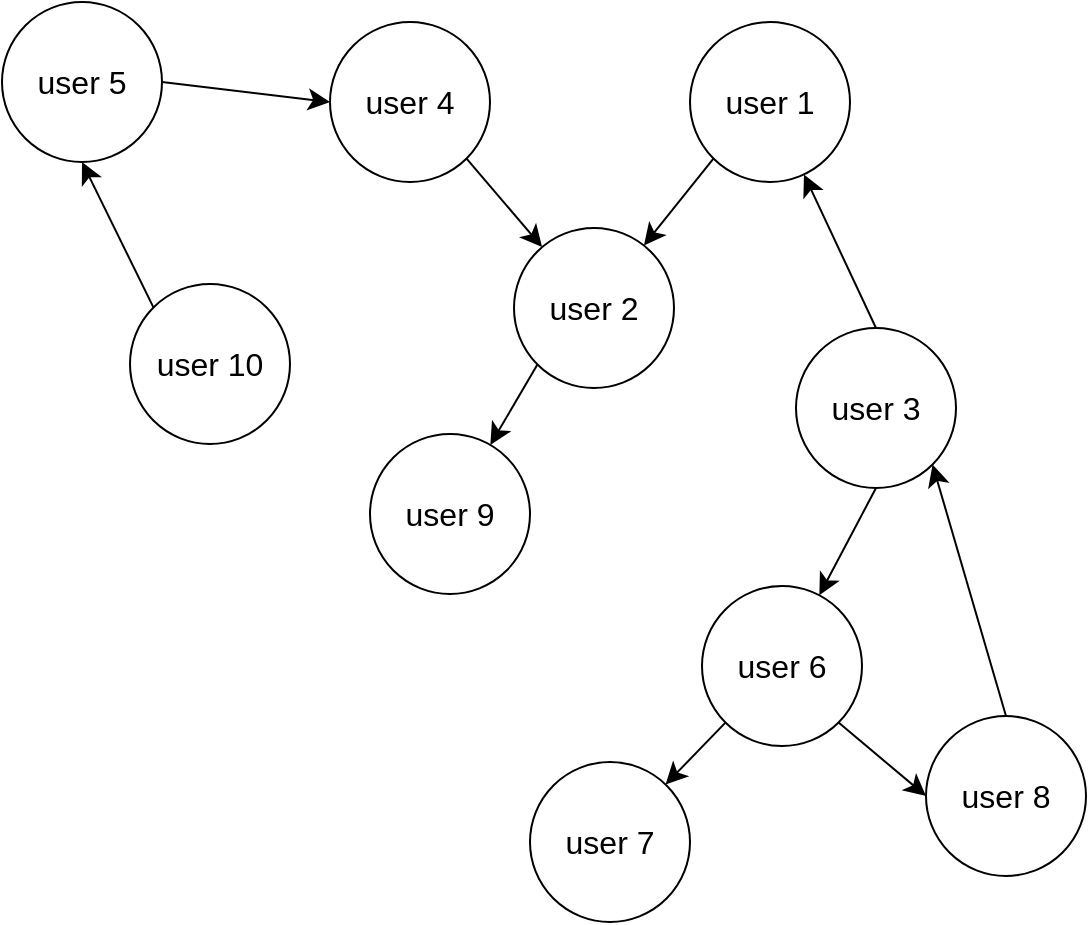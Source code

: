 <mxfile version="24.3.1" type="google" pages="3">
  <diagram name="Friendships" id="hgzb1L47BnvPmC0BO0nF">
    <mxGraphModel dx="962" dy="1630" grid="0" gridSize="10" guides="1" tooltips="1" connect="1" arrows="1" fold="1" page="0" pageScale="1" pageWidth="827" pageHeight="1169" math="0" shadow="0">
      <root>
        <mxCell id="0" />
        <mxCell id="1" parent="0" />
        <mxCell id="0TQG4CnRq-OOhmtkuFAe-11" style="edgeStyle=none;curved=1;rounded=0;orthogonalLoop=1;jettySize=auto;html=1;exitX=0;exitY=1;exitDx=0;exitDy=0;fontSize=12;startSize=8;endSize=8;" edge="1" parent="1" source="0TQG4CnRq-OOhmtkuFAe-1" target="0TQG4CnRq-OOhmtkuFAe-2">
          <mxGeometry relative="1" as="geometry" />
        </mxCell>
        <mxCell id="0TQG4CnRq-OOhmtkuFAe-1" value="&lt;font style=&quot;font-size: 16px;&quot;&gt;user 1&lt;/font&gt;" style="ellipse;whiteSpace=wrap;html=1;aspect=fixed;" vertex="1" parent="1">
          <mxGeometry x="84" y="-8" width="80" height="80" as="geometry" />
        </mxCell>
        <mxCell id="0TQG4CnRq-OOhmtkuFAe-13" style="edgeStyle=none;curved=1;rounded=0;orthogonalLoop=1;jettySize=auto;html=1;exitX=0;exitY=1;exitDx=0;exitDy=0;fontSize=12;startSize=8;endSize=8;" edge="1" parent="1" source="0TQG4CnRq-OOhmtkuFAe-2" target="0TQG4CnRq-OOhmtkuFAe-9">
          <mxGeometry relative="1" as="geometry" />
        </mxCell>
        <mxCell id="0TQG4CnRq-OOhmtkuFAe-2" value="&lt;font style=&quot;font-size: 16px;&quot;&gt;user 2&lt;/font&gt;" style="ellipse;whiteSpace=wrap;html=1;aspect=fixed;" vertex="1" parent="1">
          <mxGeometry x="-4" y="95" width="80" height="80" as="geometry" />
        </mxCell>
        <mxCell id="0TQG4CnRq-OOhmtkuFAe-14" style="edgeStyle=none;curved=1;rounded=0;orthogonalLoop=1;jettySize=auto;html=1;exitX=0.5;exitY=0;exitDx=0;exitDy=0;fontSize=12;startSize=8;endSize=8;" edge="1" parent="1" source="0TQG4CnRq-OOhmtkuFAe-3" target="0TQG4CnRq-OOhmtkuFAe-1">
          <mxGeometry relative="1" as="geometry" />
        </mxCell>
        <mxCell id="0TQG4CnRq-OOhmtkuFAe-15" style="edgeStyle=none;curved=1;rounded=0;orthogonalLoop=1;jettySize=auto;html=1;exitX=0.5;exitY=1;exitDx=0;exitDy=0;fontSize=12;startSize=8;endSize=8;" edge="1" parent="1" source="0TQG4CnRq-OOhmtkuFAe-3" target="0TQG4CnRq-OOhmtkuFAe-6">
          <mxGeometry relative="1" as="geometry" />
        </mxCell>
        <mxCell id="0TQG4CnRq-OOhmtkuFAe-3" value="&lt;font style=&quot;font-size: 16px;&quot;&gt;user 3&lt;/font&gt;" style="ellipse;whiteSpace=wrap;html=1;aspect=fixed;" vertex="1" parent="1">
          <mxGeometry x="137" y="145" width="80" height="80" as="geometry" />
        </mxCell>
        <mxCell id="0TQG4CnRq-OOhmtkuFAe-16" style="edgeStyle=none;curved=1;rounded=0;orthogonalLoop=1;jettySize=auto;html=1;exitX=1;exitY=1;exitDx=0;exitDy=0;fontSize=12;startSize=8;endSize=8;" edge="1" parent="1" source="0TQG4CnRq-OOhmtkuFAe-4" target="0TQG4CnRq-OOhmtkuFAe-2">
          <mxGeometry relative="1" as="geometry" />
        </mxCell>
        <mxCell id="0TQG4CnRq-OOhmtkuFAe-4" value="&lt;font style=&quot;font-size: 16px;&quot;&gt;user 4&lt;/font&gt;" style="ellipse;whiteSpace=wrap;html=1;aspect=fixed;" vertex="1" parent="1">
          <mxGeometry x="-96" y="-8" width="80" height="80" as="geometry" />
        </mxCell>
        <mxCell id="0TQG4CnRq-OOhmtkuFAe-17" style="edgeStyle=none;curved=1;rounded=0;orthogonalLoop=1;jettySize=auto;html=1;exitX=1;exitY=0.5;exitDx=0;exitDy=0;entryX=0;entryY=0.5;entryDx=0;entryDy=0;fontSize=12;startSize=8;endSize=8;" edge="1" parent="1" source="0TQG4CnRq-OOhmtkuFAe-5" target="0TQG4CnRq-OOhmtkuFAe-4">
          <mxGeometry relative="1" as="geometry" />
        </mxCell>
        <mxCell id="0TQG4CnRq-OOhmtkuFAe-5" value="&lt;font style=&quot;font-size: 16px;&quot;&gt;user 5&lt;/font&gt;" style="ellipse;whiteSpace=wrap;html=1;aspect=fixed;" vertex="1" parent="1">
          <mxGeometry x="-260" y="-18" width="80" height="80" as="geometry" />
        </mxCell>
        <mxCell id="0TQG4CnRq-OOhmtkuFAe-18" style="edgeStyle=none;curved=1;rounded=0;orthogonalLoop=1;jettySize=auto;html=1;exitX=0;exitY=1;exitDx=0;exitDy=0;fontSize=12;startSize=8;endSize=8;" edge="1" parent="1" source="0TQG4CnRq-OOhmtkuFAe-6" target="0TQG4CnRq-OOhmtkuFAe-7">
          <mxGeometry relative="1" as="geometry" />
        </mxCell>
        <mxCell id="0TQG4CnRq-OOhmtkuFAe-19" style="edgeStyle=none;curved=1;rounded=0;orthogonalLoop=1;jettySize=auto;html=1;exitX=1;exitY=1;exitDx=0;exitDy=0;entryX=0;entryY=0.5;entryDx=0;entryDy=0;fontSize=12;startSize=8;endSize=8;" edge="1" parent="1" source="0TQG4CnRq-OOhmtkuFAe-6" target="0TQG4CnRq-OOhmtkuFAe-8">
          <mxGeometry relative="1" as="geometry" />
        </mxCell>
        <mxCell id="0TQG4CnRq-OOhmtkuFAe-6" value="&lt;font style=&quot;font-size: 16px;&quot;&gt;user 6&lt;/font&gt;" style="ellipse;whiteSpace=wrap;html=1;aspect=fixed;" vertex="1" parent="1">
          <mxGeometry x="90" y="274" width="80" height="80" as="geometry" />
        </mxCell>
        <mxCell id="0TQG4CnRq-OOhmtkuFAe-7" value="&lt;font style=&quot;font-size: 16px;&quot;&gt;user 7&lt;/font&gt;" style="ellipse;whiteSpace=wrap;html=1;aspect=fixed;" vertex="1" parent="1">
          <mxGeometry x="4" y="362" width="80" height="80" as="geometry" />
        </mxCell>
        <mxCell id="0TQG4CnRq-OOhmtkuFAe-20" style="edgeStyle=none;curved=1;rounded=0;orthogonalLoop=1;jettySize=auto;html=1;exitX=0.5;exitY=0;exitDx=0;exitDy=0;entryX=1;entryY=1;entryDx=0;entryDy=0;fontSize=12;startSize=8;endSize=8;" edge="1" parent="1" source="0TQG4CnRq-OOhmtkuFAe-8" target="0TQG4CnRq-OOhmtkuFAe-3">
          <mxGeometry relative="1" as="geometry" />
        </mxCell>
        <mxCell id="0TQG4CnRq-OOhmtkuFAe-8" value="&lt;font style=&quot;font-size: 16px;&quot;&gt;user 8&lt;/font&gt;" style="ellipse;whiteSpace=wrap;html=1;aspect=fixed;" vertex="1" parent="1">
          <mxGeometry x="202" y="339" width="80" height="80" as="geometry" />
        </mxCell>
        <mxCell id="0TQG4CnRq-OOhmtkuFAe-9" value="&lt;font style=&quot;font-size: 16px;&quot;&gt;user 9&lt;/font&gt;" style="ellipse;whiteSpace=wrap;html=1;aspect=fixed;" vertex="1" parent="1">
          <mxGeometry x="-76" y="198" width="80" height="80" as="geometry" />
        </mxCell>
        <mxCell id="0TQG4CnRq-OOhmtkuFAe-12" style="edgeStyle=none;curved=1;rounded=0;orthogonalLoop=1;jettySize=auto;html=1;exitX=0;exitY=0;exitDx=0;exitDy=0;entryX=0.5;entryY=1;entryDx=0;entryDy=0;fontSize=12;startSize=8;endSize=8;" edge="1" parent="1" source="0TQG4CnRq-OOhmtkuFAe-10" target="0TQG4CnRq-OOhmtkuFAe-5">
          <mxGeometry relative="1" as="geometry" />
        </mxCell>
        <mxCell id="0TQG4CnRq-OOhmtkuFAe-10" value="&lt;font style=&quot;font-size: 16px;&quot;&gt;user 10&lt;/font&gt;" style="ellipse;whiteSpace=wrap;html=1;aspect=fixed;" vertex="1" parent="1">
          <mxGeometry x="-196" y="123" width="80" height="80" as="geometry" />
        </mxCell>
      </root>
    </mxGraphModel>
  </diagram>
  <diagram id="7f8wFx9pqjPdwVJnemrN" name="PostPublishes">
    <mxGraphModel dx="2800" dy="1138" grid="0" gridSize="10" guides="1" tooltips="1" connect="1" arrows="1" fold="1" page="0" pageScale="1" pageWidth="827" pageHeight="1169" math="0" shadow="0">
      <root>
        <mxCell id="0" />
        <mxCell id="1" parent="0" />
        <mxCell id="ptF2EqPsggVy_UE8Fy4T-2" value="&lt;font style=&quot;font-size: 16px;&quot;&gt;user 1&lt;/font&gt;" style="ellipse;whiteSpace=wrap;html=1;aspect=fixed;" vertex="1" parent="1">
          <mxGeometry x="-642" y="516" width="80" height="80" as="geometry" />
        </mxCell>
        <mxCell id="ptF2EqPsggVy_UE8Fy4T-4" value="&lt;font style=&quot;font-size: 16px;&quot;&gt;user 2&lt;/font&gt;" style="ellipse;whiteSpace=wrap;html=1;aspect=fixed;" vertex="1" parent="1">
          <mxGeometry x="-1049" y="527" width="80" height="80" as="geometry" />
        </mxCell>
        <mxCell id="ptF2EqPsggVy_UE8Fy4T-7" value="&lt;font style=&quot;font-size: 16px;&quot;&gt;user 3&lt;/font&gt;" style="ellipse;whiteSpace=wrap;html=1;aspect=fixed;" vertex="1" parent="1">
          <mxGeometry x="-301" y="527" width="80" height="80" as="geometry" />
        </mxCell>
        <mxCell id="ptF2EqPsggVy_UE8Fy4T-9" value="&lt;font style=&quot;font-size: 16px;&quot;&gt;user 4&lt;/font&gt;" style="ellipse;whiteSpace=wrap;html=1;aspect=fixed;" vertex="1" parent="1">
          <mxGeometry x="-92" y="531" width="80" height="80" as="geometry" />
        </mxCell>
        <mxCell id="ptF2EqPsggVy_UE8Fy4T-18" value="&lt;font style=&quot;font-size: 16px;&quot;&gt;user 9&lt;/font&gt;" style="ellipse;whiteSpace=wrap;html=1;aspect=fixed;" vertex="1" parent="1">
          <mxGeometry x="-829" y="516" width="80" height="80" as="geometry" />
        </mxCell>
        <mxCell id="ptF2EqPsggVy_UE8Fy4T-32" style="edgeStyle=none;curved=1;rounded=0;orthogonalLoop=1;jettySize=auto;html=1;exitX=0.5;exitY=0;exitDx=0;exitDy=0;entryX=0;entryY=1;entryDx=0;entryDy=0;fontSize=12;startSize=8;endSize=8;" edge="1" parent="1" source="ptF2EqPsggVy_UE8Fy4T-21" target="ptF2EqPsggVy_UE8Fy4T-2">
          <mxGeometry relative="1" as="geometry" />
        </mxCell>
        <mxCell id="ptF2EqPsggVy_UE8Fy4T-41" style="edgeStyle=none;curved=1;rounded=0;orthogonalLoop=1;jettySize=auto;html=1;exitX=0.5;exitY=0;exitDx=0;exitDy=0;fontSize=12;startSize=8;endSize=8;" edge="1" parent="1" source="ptF2EqPsggVy_UE8Fy4T-21" target="ptF2EqPsggVy_UE8Fy4T-18">
          <mxGeometry relative="1" as="geometry" />
        </mxCell>
        <mxCell id="ptF2EqPsggVy_UE8Fy4T-21" value="&lt;font style=&quot;font-size: 16px;&quot;&gt;post 1&lt;/font&gt;" style="whiteSpace=wrap;html=1;aspect=fixed;" vertex="1" parent="1">
          <mxGeometry x="-756" y="667" width="80" height="80" as="geometry" />
        </mxCell>
        <mxCell id="ptF2EqPsggVy_UE8Fy4T-36" style="edgeStyle=none;curved=1;rounded=0;orthogonalLoop=1;jettySize=auto;html=1;exitX=0.5;exitY=0;exitDx=0;exitDy=0;entryX=0.5;entryY=1;entryDx=0;entryDy=0;fontSize=12;startSize=8;endSize=8;" edge="1" parent="1" source="ptF2EqPsggVy_UE8Fy4T-22" target="ptF2EqPsggVy_UE8Fy4T-4">
          <mxGeometry relative="1" as="geometry" />
        </mxCell>
        <mxCell id="ptF2EqPsggVy_UE8Fy4T-22" value="&lt;font style=&quot;font-size: 16px;&quot;&gt;post 2&lt;/font&gt;" style="whiteSpace=wrap;html=1;aspect=fixed;" vertex="1" parent="1">
          <mxGeometry x="-1049" y="674" width="80" height="80" as="geometry" />
        </mxCell>
        <mxCell id="ptF2EqPsggVy_UE8Fy4T-37" style="edgeStyle=none;curved=1;rounded=0;orthogonalLoop=1;jettySize=auto;html=1;exitX=0.5;exitY=0;exitDx=0;exitDy=0;entryX=0;entryY=1;entryDx=0;entryDy=0;fontSize=12;startSize=8;endSize=8;" edge="1" parent="1" source="ptF2EqPsggVy_UE8Fy4T-23" target="ptF2EqPsggVy_UE8Fy4T-7">
          <mxGeometry relative="1" as="geometry" />
        </mxCell>
        <mxCell id="ptF2EqPsggVy_UE8Fy4T-23" value="&lt;font style=&quot;font-size: 16px;&quot;&gt;post 3&lt;/font&gt;" style="whiteSpace=wrap;html=1;aspect=fixed;" vertex="1" parent="1">
          <mxGeometry x="-374" y="667" width="80" height="80" as="geometry" />
        </mxCell>
        <mxCell id="ptF2EqPsggVy_UE8Fy4T-38" style="edgeStyle=none;curved=1;rounded=0;orthogonalLoop=1;jettySize=auto;html=1;exitX=0.5;exitY=0;exitDx=0;exitDy=0;entryX=1;entryY=1;entryDx=0;entryDy=0;fontSize=12;startSize=8;endSize=8;" edge="1" parent="1" source="ptF2EqPsggVy_UE8Fy4T-24" target="ptF2EqPsggVy_UE8Fy4T-7">
          <mxGeometry relative="1" as="geometry" />
        </mxCell>
        <mxCell id="ptF2EqPsggVy_UE8Fy4T-24" value="&lt;font style=&quot;font-size: 16px;&quot;&gt;post 4&lt;/font&gt;" style="whiteSpace=wrap;html=1;aspect=fixed;" vertex="1" parent="1">
          <mxGeometry x="-240" y="667" width="80" height="80" as="geometry" />
        </mxCell>
        <mxCell id="ptF2EqPsggVy_UE8Fy4T-33" style="edgeStyle=none;curved=1;rounded=0;orthogonalLoop=1;jettySize=auto;html=1;exitX=0.5;exitY=0;exitDx=0;exitDy=0;entryX=0.5;entryY=1;entryDx=0;entryDy=0;fontSize=12;startSize=8;endSize=8;" edge="1" parent="1" source="ptF2EqPsggVy_UE8Fy4T-25" target="ptF2EqPsggVy_UE8Fy4T-2">
          <mxGeometry relative="1" as="geometry" />
        </mxCell>
        <mxCell id="ptF2EqPsggVy_UE8Fy4T-25" value="&lt;font style=&quot;font-size: 16px;&quot;&gt;post 5&lt;/font&gt;" style="whiteSpace=wrap;html=1;aspect=fixed;" vertex="1" parent="1">
          <mxGeometry x="-642" y="667" width="80" height="80" as="geometry" />
        </mxCell>
        <mxCell id="ptF2EqPsggVy_UE8Fy4T-39" style="edgeStyle=none;curved=1;rounded=0;orthogonalLoop=1;jettySize=auto;html=1;exitX=0.5;exitY=0;exitDx=0;exitDy=0;entryX=0.5;entryY=1;entryDx=0;entryDy=0;fontSize=12;startSize=8;endSize=8;" edge="1" parent="1" source="ptF2EqPsggVy_UE8Fy4T-26" target="ptF2EqPsggVy_UE8Fy4T-9">
          <mxGeometry relative="1" as="geometry" />
        </mxCell>
        <mxCell id="ptF2EqPsggVy_UE8Fy4T-26" value="&lt;font style=&quot;font-size: 16px;&quot;&gt;post 6&lt;/font&gt;" style="whiteSpace=wrap;html=1;aspect=fixed;" vertex="1" parent="1">
          <mxGeometry x="-92" y="663" width="80" height="80" as="geometry" />
        </mxCell>
        <mxCell id="ptF2EqPsggVy_UE8Fy4T-40" style="edgeStyle=none;curved=1;rounded=0;orthogonalLoop=1;jettySize=auto;html=1;exitX=0.5;exitY=0;exitDx=0;exitDy=0;fontSize=12;startSize=8;endSize=8;" edge="1" parent="1" source="ptF2EqPsggVy_UE8Fy4T-27" target="ptF2EqPsggVy_UE8Fy4T-9">
          <mxGeometry relative="1" as="geometry" />
        </mxCell>
        <mxCell id="ptF2EqPsggVy_UE8Fy4T-27" value="&lt;font style=&quot;font-size: 16px;&quot;&gt;post 7&lt;/font&gt;" style="whiteSpace=wrap;html=1;aspect=fixed;" vertex="1" parent="1">
          <mxGeometry x="49" y="663" width="80" height="80" as="geometry" />
        </mxCell>
        <mxCell id="ptF2EqPsggVy_UE8Fy4T-35" style="edgeStyle=none;curved=1;rounded=0;orthogonalLoop=1;jettySize=auto;html=1;exitX=0.5;exitY=0;exitDx=0;exitDy=0;entryX=1;entryY=1;entryDx=0;entryDy=0;fontSize=12;startSize=8;endSize=8;" edge="1" parent="1" source="ptF2EqPsggVy_UE8Fy4T-28" target="ptF2EqPsggVy_UE8Fy4T-2">
          <mxGeometry relative="1" as="geometry" />
        </mxCell>
        <mxCell id="ptF2EqPsggVy_UE8Fy4T-28" value="&lt;font style=&quot;font-size: 16px;&quot;&gt;post 8&lt;/font&gt;" style="whiteSpace=wrap;html=1;aspect=fixed;" vertex="1" parent="1">
          <mxGeometry x="-522" y="667" width="80" height="80" as="geometry" />
        </mxCell>
        <mxCell id="ptF2EqPsggVy_UE8Fy4T-42" style="edgeStyle=none;curved=1;rounded=0;orthogonalLoop=1;jettySize=auto;html=1;exitX=0.5;exitY=0;exitDx=0;exitDy=0;entryX=1;entryY=0.5;entryDx=0;entryDy=0;fontSize=12;startSize=8;endSize=8;" edge="1" parent="1" source="ptF2EqPsggVy_UE8Fy4T-29" target="ptF2EqPsggVy_UE8Fy4T-9">
          <mxGeometry relative="1" as="geometry" />
        </mxCell>
        <mxCell id="ptF2EqPsggVy_UE8Fy4T-29" value="&lt;font style=&quot;font-size: 16px;&quot;&gt;post 9&lt;/font&gt;" style="whiteSpace=wrap;html=1;aspect=fixed;" vertex="1" parent="1">
          <mxGeometry x="188" y="663" width="80" height="80" as="geometry" />
        </mxCell>
        <mxCell id="ptF2EqPsggVy_UE8Fy4T-43" style="edgeStyle=none;curved=1;rounded=0;orthogonalLoop=1;jettySize=auto;html=1;exitX=0.5;exitY=0;exitDx=0;exitDy=0;fontSize=12;startSize=8;endSize=8;" edge="1" parent="1" source="ptF2EqPsggVy_UE8Fy4T-30" target="ptF2EqPsggVy_UE8Fy4T-18">
          <mxGeometry relative="1" as="geometry" />
        </mxCell>
        <mxCell id="ptF2EqPsggVy_UE8Fy4T-30" value="&lt;font style=&quot;font-size: 16px;&quot;&gt;post 10&lt;/font&gt;" style="whiteSpace=wrap;html=1;aspect=fixed;" vertex="1" parent="1">
          <mxGeometry x="-912" y="667" width="80" height="80" as="geometry" />
        </mxCell>
      </root>
    </mxGraphModel>
  </diagram>
  <diagram id="OzGHfEMCpmYitoxUHFVc" name="Subscriptions">
    <mxGraphModel dx="3938" dy="830" grid="0" gridSize="10" guides="1" tooltips="1" connect="1" arrows="1" fold="1" page="0" pageScale="1" pageWidth="827" pageHeight="1169" math="0" shadow="0">
      <root>
        <mxCell id="0" />
        <mxCell id="1" parent="0" />
        <mxCell id="G5iX2uOt89-gfMOdwZq5-1" value="&lt;font style=&quot;font-size: 16px;&quot;&gt;user 1&lt;/font&gt;" style="ellipse;whiteSpace=wrap;html=1;aspect=fixed;" vertex="1" parent="1">
          <mxGeometry x="-522" y="516" width="80" height="80" as="geometry" />
        </mxCell>
        <mxCell id="G5iX2uOt89-gfMOdwZq5-2" value="&lt;font style=&quot;font-size: 16px;&quot;&gt;user 6&lt;/font&gt;" style="ellipse;whiteSpace=wrap;html=1;aspect=fixed;" vertex="1" parent="1">
          <mxGeometry x="-1049" y="527" width="80" height="80" as="geometry" />
        </mxCell>
        <mxCell id="G5iX2uOt89-gfMOdwZq5-3" value="&lt;font style=&quot;font-size: 16px;&quot;&gt;user 3&lt;/font&gt;" style="ellipse;whiteSpace=wrap;html=1;aspect=fixed;" vertex="1" parent="1">
          <mxGeometry x="-638" y="531" width="80" height="80" as="geometry" />
        </mxCell>
        <mxCell id="G5iX2uOt89-gfMOdwZq5-5" value="&lt;font style=&quot;font-size: 16px;&quot;&gt;user 2&lt;/font&gt;" style="ellipse;whiteSpace=wrap;html=1;aspect=fixed;" vertex="1" parent="1">
          <mxGeometry x="-908" y="527" width="80" height="80" as="geometry" />
        </mxCell>
        <mxCell id="G5iX2uOt89-gfMOdwZq5-28" style="edgeStyle=none;curved=1;rounded=0;orthogonalLoop=1;jettySize=auto;html=1;exitX=0.5;exitY=0;exitDx=0;exitDy=0;entryX=0.5;entryY=1;entryDx=0;entryDy=0;fontSize=12;startSize=8;endSize=8;" edge="1" parent="1" source="G5iX2uOt89-gfMOdwZq5-8" target="G5iX2uOt89-gfMOdwZq5-27">
          <mxGeometry relative="1" as="geometry" />
        </mxCell>
        <mxCell id="G5iX2uOt89-gfMOdwZq5-8" value="&lt;font style=&quot;font-size: 16px;&quot;&gt;tag 3&lt;/font&gt;" style="whiteSpace=wrap;html=1;aspect=fixed;" vertex="1" parent="1">
          <mxGeometry x="-756" y="667" width="80" height="80" as="geometry" />
        </mxCell>
        <mxCell id="G5iX2uOt89-gfMOdwZq5-9" style="edgeStyle=none;curved=1;rounded=0;orthogonalLoop=1;jettySize=auto;html=1;exitX=0.5;exitY=0;exitDx=0;exitDy=0;entryX=0.5;entryY=1;entryDx=0;entryDy=0;fontSize=12;startSize=8;endSize=8;" edge="1" parent="1" source="G5iX2uOt89-gfMOdwZq5-10" target="G5iX2uOt89-gfMOdwZq5-2">
          <mxGeometry relative="1" as="geometry" />
        </mxCell>
        <mxCell id="G5iX2uOt89-gfMOdwZq5-34" style="edgeStyle=none;curved=1;rounded=0;orthogonalLoop=1;jettySize=auto;html=1;exitX=0.5;exitY=0;exitDx=0;exitDy=0;entryX=0.5;entryY=1;entryDx=0;entryDy=0;fontSize=12;startSize=8;endSize=8;" edge="1" parent="1" source="G5iX2uOt89-gfMOdwZq5-10" target="G5iX2uOt89-gfMOdwZq5-33">
          <mxGeometry relative="1" as="geometry" />
        </mxCell>
        <mxCell id="G5iX2uOt89-gfMOdwZq5-10" value="&lt;font style=&quot;font-size: 16px;&quot;&gt;tag 1&lt;/font&gt;" style="whiteSpace=wrap;html=1;aspect=fixed;" vertex="1" parent="1">
          <mxGeometry x="-1113" y="663" width="80" height="80" as="geometry" />
        </mxCell>
        <mxCell id="G5iX2uOt89-gfMOdwZq5-31" style="edgeStyle=none;curved=1;rounded=0;orthogonalLoop=1;jettySize=auto;html=1;exitX=0.5;exitY=0;exitDx=0;exitDy=0;entryX=0.5;entryY=1;entryDx=0;entryDy=0;fontSize=12;startSize=8;endSize=8;" edge="1" parent="1" source="G5iX2uOt89-gfMOdwZq5-12" target="G5iX2uOt89-gfMOdwZq5-30">
          <mxGeometry relative="1" as="geometry" />
        </mxCell>
        <mxCell id="G5iX2uOt89-gfMOdwZq5-12" value="&lt;font style=&quot;font-size: 16px;&quot;&gt;tag 6&lt;/font&gt;" style="whiteSpace=wrap;html=1;aspect=fixed;" vertex="1" parent="1">
          <mxGeometry x="-374" y="667" width="80" height="80" as="geometry" />
        </mxCell>
        <mxCell id="G5iX2uOt89-gfMOdwZq5-32" style="edgeStyle=none;curved=1;rounded=0;orthogonalLoop=1;jettySize=auto;html=1;exitX=0.5;exitY=0;exitDx=0;exitDy=0;entryX=1;entryY=1;entryDx=0;entryDy=0;fontSize=12;startSize=8;endSize=8;" edge="1" parent="1" source="G5iX2uOt89-gfMOdwZq5-14" target="G5iX2uOt89-gfMOdwZq5-5">
          <mxGeometry relative="1" as="geometry" />
        </mxCell>
        <mxCell id="G5iX2uOt89-gfMOdwZq5-14" value="&lt;font style=&quot;font-size: 16px;&quot;&gt;tag 7&lt;/font&gt;" style="whiteSpace=wrap;html=1;aspect=fixed;" vertex="1" parent="1">
          <mxGeometry x="-852" y="667" width="80" height="80" as="geometry" />
        </mxCell>
        <mxCell id="G5iX2uOt89-gfMOdwZq5-29" style="edgeStyle=none;curved=1;rounded=0;orthogonalLoop=1;jettySize=auto;html=1;exitX=0.5;exitY=0;exitDx=0;exitDy=0;fontSize=12;startSize=8;endSize=8;" edge="1" parent="1" source="G5iX2uOt89-gfMOdwZq5-16" target="G5iX2uOt89-gfMOdwZq5-3">
          <mxGeometry relative="1" as="geometry" />
        </mxCell>
        <mxCell id="G5iX2uOt89-gfMOdwZq5-16" value="&lt;font style=&quot;font-size: 16px;&quot;&gt;tag 4&lt;/font&gt;" style="whiteSpace=wrap;html=1;aspect=fixed;" vertex="1" parent="1">
          <mxGeometry x="-642" y="667" width="80" height="80" as="geometry" />
        </mxCell>
        <mxCell id="G5iX2uOt89-gfMOdwZq5-37" style="edgeStyle=none;curved=1;rounded=0;orthogonalLoop=1;jettySize=auto;html=1;exitX=0.5;exitY=0;exitDx=0;exitDy=0;entryX=0.5;entryY=1;entryDx=0;entryDy=0;fontSize=12;startSize=8;endSize=8;" edge="1" parent="1" source="G5iX2uOt89-gfMOdwZq5-20" target="G5iX2uOt89-gfMOdwZq5-35">
          <mxGeometry relative="1" as="geometry" />
        </mxCell>
        <mxCell id="G5iX2uOt89-gfMOdwZq5-20" value="&lt;font style=&quot;font-size: 16px;&quot;&gt;tag 9&lt;/font&gt;" style="whiteSpace=wrap;html=1;aspect=fixed;" vertex="1" parent="1">
          <mxGeometry x="-1490" y="669" width="80" height="80" as="geometry" />
        </mxCell>
        <mxCell id="G5iX2uOt89-gfMOdwZq5-21" style="edgeStyle=none;curved=1;rounded=0;orthogonalLoop=1;jettySize=auto;html=1;exitX=0.5;exitY=0;exitDx=0;exitDy=0;entryX=0.5;entryY=1;entryDx=0;entryDy=0;fontSize=12;startSize=8;endSize=8;" edge="1" parent="1" source="G5iX2uOt89-gfMOdwZq5-22" target="G5iX2uOt89-gfMOdwZq5-1">
          <mxGeometry relative="1" as="geometry" />
        </mxCell>
        <mxCell id="G5iX2uOt89-gfMOdwZq5-22" value="&lt;font style=&quot;font-size: 16px;&quot;&gt;tag 5&lt;/font&gt;" style="whiteSpace=wrap;html=1;aspect=fixed;" vertex="1" parent="1">
          <mxGeometry x="-522" y="667" width="80" height="80" as="geometry" />
        </mxCell>
        <mxCell id="G5iX2uOt89-gfMOdwZq5-43" style="edgeStyle=none;curved=1;rounded=0;orthogonalLoop=1;jettySize=auto;html=1;exitX=0.5;exitY=0;exitDx=0;exitDy=0;entryX=0.5;entryY=1;entryDx=0;entryDy=0;fontSize=12;startSize=8;endSize=8;" edge="1" parent="1" source="G5iX2uOt89-gfMOdwZq5-24" target="G5iX2uOt89-gfMOdwZq5-33">
          <mxGeometry relative="1" as="geometry" />
        </mxCell>
        <mxCell id="G5iX2uOt89-gfMOdwZq5-24" value="&lt;font style=&quot;font-size: 16px;&quot;&gt;tag 10&lt;/font&gt;" style="whiteSpace=wrap;html=1;aspect=fixed;" vertex="1" parent="1">
          <mxGeometry x="-1233" y="663" width="80" height="80" as="geometry" />
        </mxCell>
        <mxCell id="G5iX2uOt89-gfMOdwZq5-25" style="edgeStyle=none;curved=1;rounded=0;orthogonalLoop=1;jettySize=auto;html=1;exitX=0.5;exitY=0;exitDx=0;exitDy=0;fontSize=12;startSize=8;endSize=8;entryX=0;entryY=1;entryDx=0;entryDy=0;" edge="1" parent="1" source="G5iX2uOt89-gfMOdwZq5-26" target="G5iX2uOt89-gfMOdwZq5-5">
          <mxGeometry relative="1" as="geometry" />
        </mxCell>
        <mxCell id="G5iX2uOt89-gfMOdwZq5-26" value="&lt;font style=&quot;font-size: 16px;&quot;&gt;tag 2&lt;/font&gt;" style="whiteSpace=wrap;html=1;aspect=fixed;" vertex="1" parent="1">
          <mxGeometry x="-963" y="669" width="80" height="80" as="geometry" />
        </mxCell>
        <mxCell id="G5iX2uOt89-gfMOdwZq5-27" value="&lt;font style=&quot;font-size: 16px;&quot;&gt;user 5&lt;/font&gt;" style="ellipse;whiteSpace=wrap;html=1;aspect=fixed;" vertex="1" parent="1">
          <mxGeometry x="-754" y="527" width="80" height="80" as="geometry" />
        </mxCell>
        <mxCell id="G5iX2uOt89-gfMOdwZq5-30" value="&lt;font style=&quot;font-size: 16px;&quot;&gt;user 4&lt;/font&gt;" style="ellipse;whiteSpace=wrap;html=1;aspect=fixed;" vertex="1" parent="1">
          <mxGeometry x="-374" y="534" width="80" height="80" as="geometry" />
        </mxCell>
        <mxCell id="G5iX2uOt89-gfMOdwZq5-33" value="&lt;font style=&quot;font-size: 16px;&quot;&gt;user 9&lt;/font&gt;" style="ellipse;whiteSpace=wrap;html=1;aspect=fixed;" vertex="1" parent="1">
          <mxGeometry x="-1183" y="534" width="80" height="80" as="geometry" />
        </mxCell>
        <mxCell id="G5iX2uOt89-gfMOdwZq5-35" value="&lt;font style=&quot;font-size: 16px;&quot;&gt;user 8&lt;/font&gt;" style="ellipse;whiteSpace=wrap;html=1;aspect=fixed;" vertex="1" parent="1">
          <mxGeometry x="-1490" y="530" width="80" height="80" as="geometry" />
        </mxCell>
        <mxCell id="G5iX2uOt89-gfMOdwZq5-40" style="edgeStyle=none;curved=1;rounded=0;orthogonalLoop=1;jettySize=auto;html=1;exitX=0.5;exitY=0;exitDx=0;exitDy=0;entryX=0.5;entryY=1;entryDx=0;entryDy=0;fontSize=12;startSize=8;endSize=8;" edge="1" parent="1" source="G5iX2uOt89-gfMOdwZq5-41" target="G5iX2uOt89-gfMOdwZq5-42">
          <mxGeometry relative="1" as="geometry" />
        </mxCell>
        <mxCell id="G5iX2uOt89-gfMOdwZq5-41" value="&lt;font style=&quot;font-size: 16px;&quot;&gt;tag 8&lt;/font&gt;" style="whiteSpace=wrap;html=1;aspect=fixed;" vertex="1" parent="1">
          <mxGeometry x="-1341" y="669" width="80" height="80" as="geometry" />
        </mxCell>
        <mxCell id="G5iX2uOt89-gfMOdwZq5-42" value="&lt;font style=&quot;font-size: 16px;&quot;&gt;user 7&lt;/font&gt;" style="ellipse;whiteSpace=wrap;html=1;aspect=fixed;" vertex="1" parent="1">
          <mxGeometry x="-1341" y="531" width="80" height="80" as="geometry" />
        </mxCell>
      </root>
    </mxGraphModel>
  </diagram>
</mxfile>
